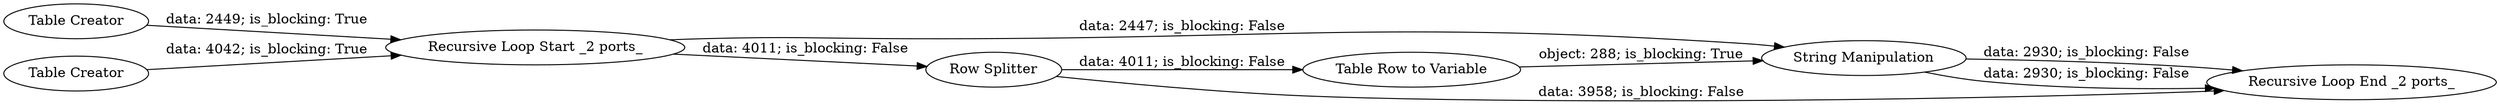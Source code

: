 digraph {
	"-1077885803452871983_4" [label="Recursive Loop End _2 ports_"]
	"-1077885803452871983_9" [label="String Manipulation"]
	"-1077885803452871983_5" [label="Row Splitter"]
	"-1077885803452871983_3" [label="Recursive Loop Start _2 ports_"]
	"-1077885803452871983_8" [label="Table Row to Variable"]
	"-1077885803452871983_2" [label="Table Creator"]
	"-1077885803452871983_1" [label="Table Creator"]
	"-1077885803452871983_3" -> "-1077885803452871983_9" [label="data: 2447; is_blocking: False"]
	"-1077885803452871983_9" -> "-1077885803452871983_4" [label="data: 2930; is_blocking: False"]
	"-1077885803452871983_8" -> "-1077885803452871983_9" [label="object: 288; is_blocking: True"]
	"-1077885803452871983_3" -> "-1077885803452871983_5" [label="data: 4011; is_blocking: False"]
	"-1077885803452871983_5" -> "-1077885803452871983_4" [label="data: 3958; is_blocking: False"]
	"-1077885803452871983_1" -> "-1077885803452871983_3" [label="data: 4042; is_blocking: True"]
	"-1077885803452871983_5" -> "-1077885803452871983_8" [label="data: 4011; is_blocking: False"]
	"-1077885803452871983_9" -> "-1077885803452871983_4" [label="data: 2930; is_blocking: False"]
	"-1077885803452871983_2" -> "-1077885803452871983_3" [label="data: 2449; is_blocking: True"]
	rankdir=LR
}
